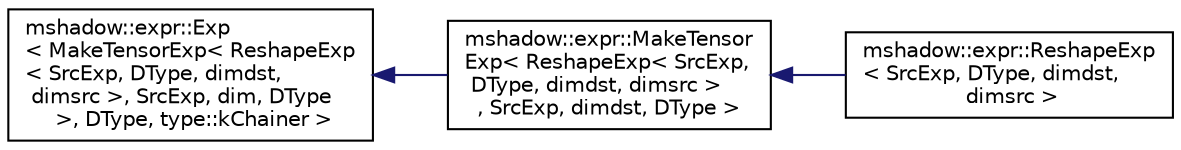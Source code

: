 digraph "Graphical Class Hierarchy"
{
 // LATEX_PDF_SIZE
  edge [fontname="Helvetica",fontsize="10",labelfontname="Helvetica",labelfontsize="10"];
  node [fontname="Helvetica",fontsize="10",shape=record];
  rankdir="LR";
  Node0 [label="mshadow::expr::Exp\l\< MakeTensorExp\< ReshapeExp\l\< SrcExp, DType, dimdst,\l dimsrc \>, SrcExp, dim, DType\l \>, DType, type::kChainer \>",height=0.2,width=0.4,color="black", fillcolor="white", style="filled",URL="$structmshadow_1_1expr_1_1Exp.html",tooltip=" "];
  Node0 -> Node1 [dir="back",color="midnightblue",fontsize="10",style="solid",fontname="Helvetica"];
  Node1 [label="mshadow::expr::MakeTensor\lExp\< ReshapeExp\< SrcExp,\l DType, dimdst, dimsrc \>\l, SrcExp, dimdst, DType \>",height=0.2,width=0.4,color="black", fillcolor="white", style="filled",URL="$structmshadow_1_1expr_1_1MakeTensorExp.html",tooltip=" "];
  Node1 -> Node2 [dir="back",color="midnightblue",fontsize="10",style="solid",fontname="Helvetica"];
  Node2 [label="mshadow::expr::ReshapeExp\l\< SrcExp, DType, dimdst,\l dimsrc \>",height=0.2,width=0.4,color="black", fillcolor="white", style="filled",URL="$structmshadow_1_1expr_1_1ReshapeExp.html",tooltip="reshape the content to another shape input: Tensor<Device,dimsrc>: ishape output: Tensor<Device,..."];
}
